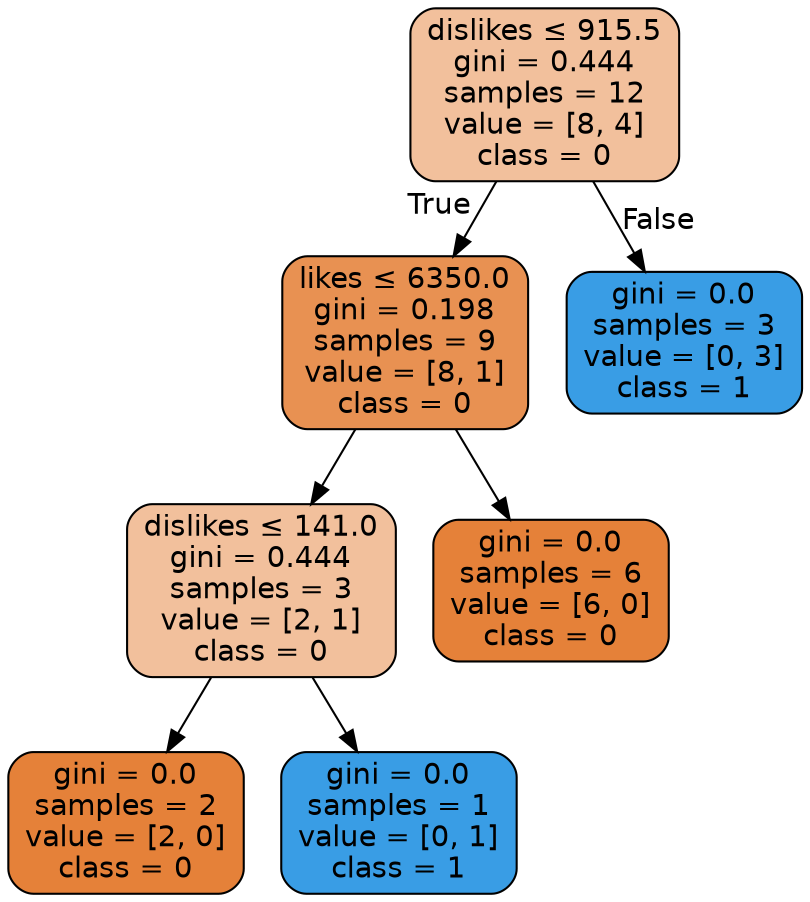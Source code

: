digraph Tree {
node [shape=box, style="filled, rounded", color="black", fontname=helvetica] ;
edge [fontname=helvetica] ;
0 [label=<dislikes &le; 915.5<br/>gini = 0.444<br/>samples = 12<br/>value = [8, 4]<br/>class = 0>, fillcolor="#f2c09c"] ;
1 [label=<likes &le; 6350.0<br/>gini = 0.198<br/>samples = 9<br/>value = [8, 1]<br/>class = 0>, fillcolor="#e89152"] ;
0 -> 1 [labeldistance=2.5, labelangle=45, headlabel="True"] ;
2 [label=<dislikes &le; 141.0<br/>gini = 0.444<br/>samples = 3<br/>value = [2, 1]<br/>class = 0>, fillcolor="#f2c09c"] ;
1 -> 2 ;
3 [label=<gini = 0.0<br/>samples = 2<br/>value = [2, 0]<br/>class = 0>, fillcolor="#e58139"] ;
2 -> 3 ;
4 [label=<gini = 0.0<br/>samples = 1<br/>value = [0, 1]<br/>class = 1>, fillcolor="#399de5"] ;
2 -> 4 ;
5 [label=<gini = 0.0<br/>samples = 6<br/>value = [6, 0]<br/>class = 0>, fillcolor="#e58139"] ;
1 -> 5 ;
6 [label=<gini = 0.0<br/>samples = 3<br/>value = [0, 3]<br/>class = 1>, fillcolor="#399de5"] ;
0 -> 6 [labeldistance=2.5, labelangle=-45, headlabel="False"] ;
}
